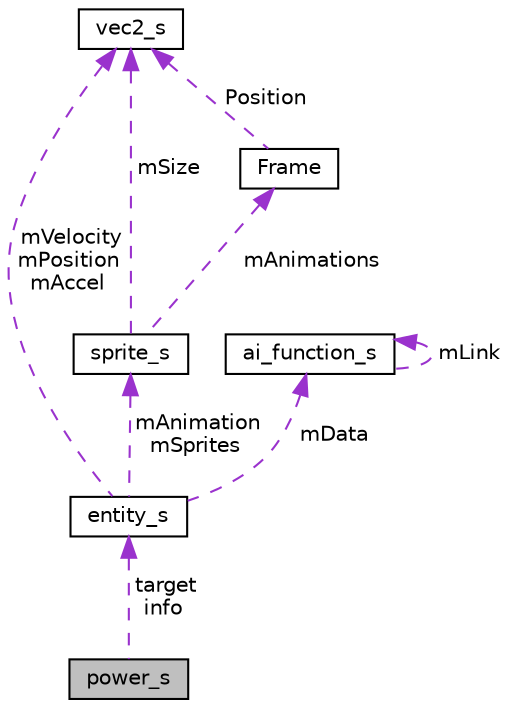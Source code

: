 digraph "power_s"
{
  edge [fontname="Helvetica",fontsize="10",labelfontname="Helvetica",labelfontsize="10"];
  node [fontname="Helvetica",fontsize="10",shape=record];
  Node1 [label="power_s",height=0.2,width=0.4,color="black", fillcolor="grey75", style="filled", fontcolor="black"];
  Node2 -> Node1 [dir="back",color="darkorchid3",fontsize="10",style="dashed",label=" target\ninfo" ,fontname="Helvetica"];
  Node2 [label="entity_s",height=0.2,width=0.4,color="black", fillcolor="white", style="filled",URL="$structentity__s.html"];
  Node3 -> Node2 [dir="back",color="darkorchid3",fontsize="10",style="dashed",label=" mVelocity\nmPosition\nmAccel" ,fontname="Helvetica"];
  Node3 [label="vec2_s",height=0.2,width=0.4,color="black", fillcolor="white", style="filled",URL="$structvec2__s.html"];
  Node4 -> Node2 [dir="back",color="darkorchid3",fontsize="10",style="dashed",label=" mData" ,fontname="Helvetica"];
  Node4 [label="ai_function_s",height=0.2,width=0.4,color="black", fillcolor="white", style="filled",URL="$structai__function__s.html"];
  Node4 -> Node4 [dir="back",color="darkorchid3",fontsize="10",style="dashed",label=" mLink" ,fontname="Helvetica"];
  Node5 -> Node2 [dir="back",color="darkorchid3",fontsize="10",style="dashed",label=" mAnimation\nmSprites" ,fontname="Helvetica"];
  Node5 [label="sprite_s",height=0.2,width=0.4,color="black", fillcolor="white", style="filled",URL="$structsprite__s.html"];
  Node3 -> Node5 [dir="back",color="darkorchid3",fontsize="10",style="dashed",label=" mSize" ,fontname="Helvetica"];
  Node6 -> Node5 [dir="back",color="darkorchid3",fontsize="10",style="dashed",label=" mAnimations" ,fontname="Helvetica"];
  Node6 [label="Frame",height=0.2,width=0.4,color="black", fillcolor="white", style="filled",URL="$struct_frame.html"];
  Node3 -> Node6 [dir="back",color="darkorchid3",fontsize="10",style="dashed",label=" Position" ,fontname="Helvetica"];
}
